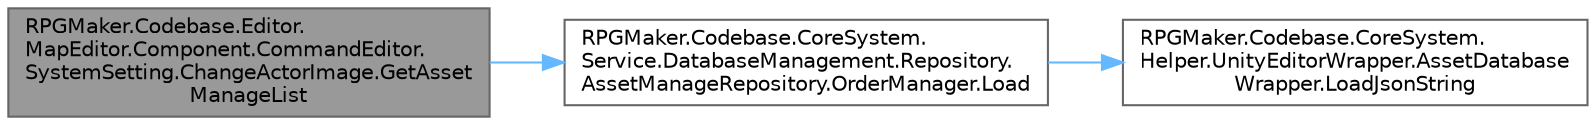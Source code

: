 digraph "RPGMaker.Codebase.Editor.MapEditor.Component.CommandEditor.SystemSetting.ChangeActorImage.GetAssetManageList"
{
 // LATEX_PDF_SIZE
  bgcolor="transparent";
  edge [fontname=Helvetica,fontsize=10,labelfontname=Helvetica,labelfontsize=10];
  node [fontname=Helvetica,fontsize=10,shape=box,height=0.2,width=0.4];
  rankdir="LR";
  Node1 [id="Node000001",label="RPGMaker.Codebase.Editor.\lMapEditor.Component.CommandEditor.\lSystemSetting.ChangeActorImage.GetAsset\lManageList",height=0.2,width=0.4,color="gray40", fillcolor="grey60", style="filled", fontcolor="black",tooltip="素材管理から取得"];
  Node1 -> Node2 [id="edge1_Node000001_Node000002",color="steelblue1",style="solid",tooltip=" "];
  Node2 [id="Node000002",label="RPGMaker.Codebase.CoreSystem.\lService.DatabaseManagement.Repository.\lAssetManageRepository.OrderManager.Load",height=0.2,width=0.4,color="grey40", fillcolor="white", style="filled",URL="$d4/d2b/class_r_p_g_maker_1_1_codebase_1_1_core_system_1_1_service_1_1_database_management_1_1_repositorf598e2d7ff1843835512c1912417c544.html#a5b8e216e356f50b15349290bbe0c800c",tooltip="😁 ロード"];
  Node2 -> Node3 [id="edge2_Node000002_Node000003",color="steelblue1",style="solid",tooltip=" "];
  Node3 [id="Node000003",label="RPGMaker.Codebase.CoreSystem.\lHelper.UnityEditorWrapper.AssetDatabase\lWrapper.LoadJsonString",height=0.2,width=0.4,color="grey40", fillcolor="white", style="filled",URL="$d9/d20/class_r_p_g_maker_1_1_codebase_1_1_core_system_1_1_helper_1_1_unity_editor_wrapper_1_1_asset_database_wrapper.html#ab1557b81ee60a7dc4f85349106fe4244",tooltip="😁 JSON文字列読込"];
}
